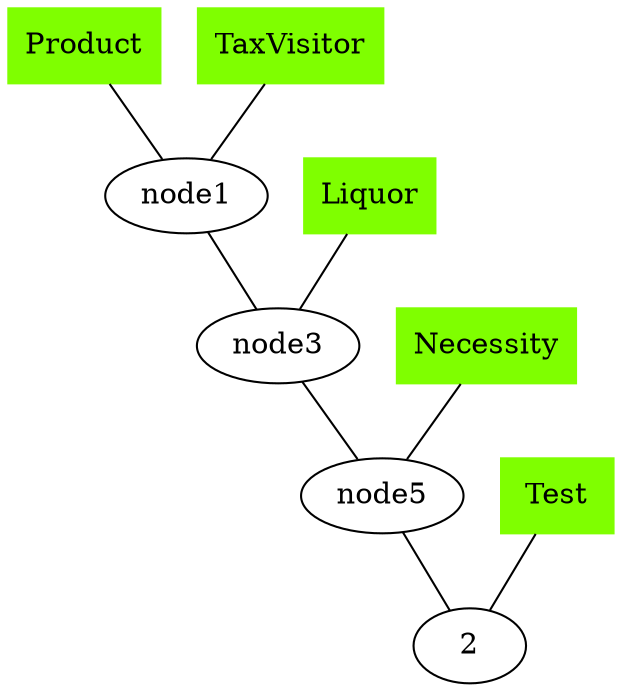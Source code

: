 graph G{ 
node0[style = filled,color = chartreuse, label=Product, shape = rectangle]
node0 -- node1
node1 -- node3
node2[style = filled,color = chartreuse, label=TaxVisitor, shape = rectangle]
node2 -- node1
node4[style = filled,color = chartreuse, label=Liquor, shape = rectangle]
node4 -- node3
node3 -- node5
node6[style = filled,color = chartreuse, label=Necessity, shape = rectangle]
node6 -- node5
node5  -- 2
node8[style = filled,color = chartreuse, label=Test, shape = rectangle]
node8  -- 2
}